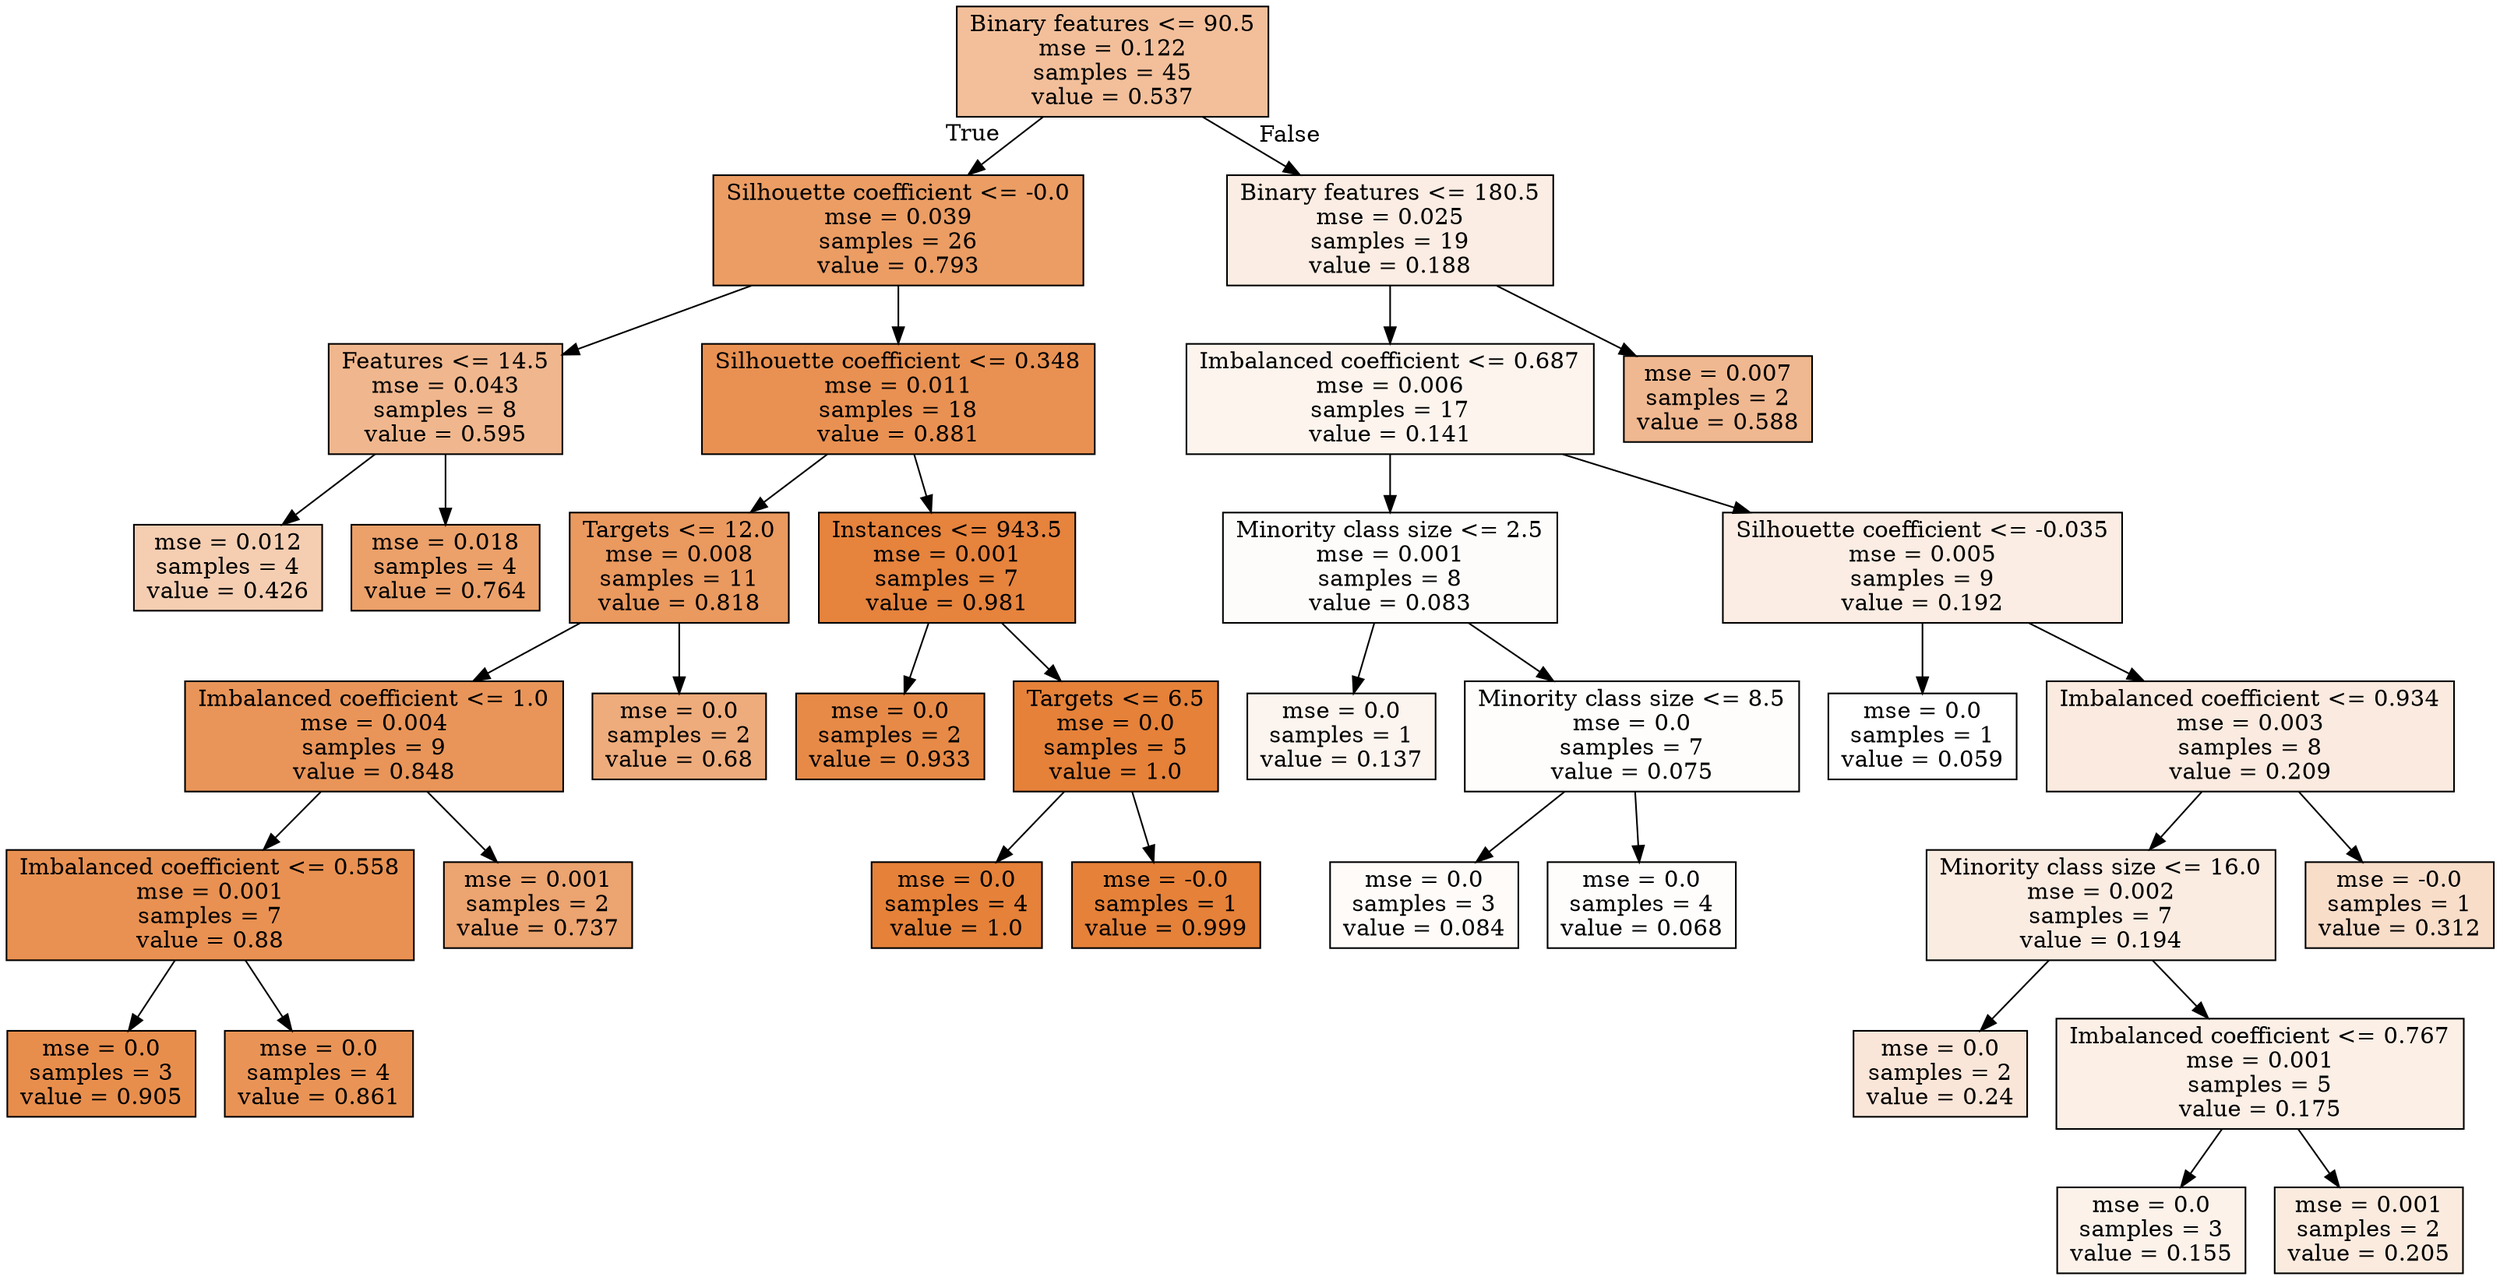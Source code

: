 digraph Tree {
node [shape=box, style="filled", color="black"] ;
0 [label="Binary features <= 90.5\nmse = 0.122\nsamples = 45\nvalue = 0.537", fillcolor="#e5813982"] ;
1 [label="Silhouette coefficient <= -0.0\nmse = 0.039\nsamples = 26\nvalue = 0.793", fillcolor="#e58139c7"] ;
0 -> 1 [labeldistance=2.5, labelangle=45, headlabel="True"] ;
2 [label="Features <= 14.5\nmse = 0.043\nsamples = 8\nvalue = 0.595", fillcolor="#e5813991"] ;
1 -> 2 ;
3 [label="mse = 0.012\nsamples = 4\nvalue = 0.426", fillcolor="#e5813963"] ;
2 -> 3 ;
4 [label="mse = 0.018\nsamples = 4\nvalue = 0.764", fillcolor="#e58139bf"] ;
2 -> 4 ;
5 [label="Silhouette coefficient <= 0.348\nmse = 0.011\nsamples = 18\nvalue = 0.881", fillcolor="#e58139df"] ;
1 -> 5 ;
6 [label="Targets <= 12.0\nmse = 0.008\nsamples = 11\nvalue = 0.818", fillcolor="#e58139ce"] ;
5 -> 6 ;
7 [label="Imbalanced coefficient <= 1.0\nmse = 0.004\nsamples = 9\nvalue = 0.848", fillcolor="#e58139d6"] ;
6 -> 7 ;
8 [label="Imbalanced coefficient <= 0.558\nmse = 0.001\nsamples = 7\nvalue = 0.88", fillcolor="#e58139de"] ;
7 -> 8 ;
9 [label="mse = 0.0\nsamples = 3\nvalue = 0.905", fillcolor="#e58139e5"] ;
8 -> 9 ;
10 [label="mse = 0.0\nsamples = 4\nvalue = 0.861", fillcolor="#e58139d9"] ;
8 -> 10 ;
11 [label="mse = 0.001\nsamples = 2\nvalue = 0.737", fillcolor="#e58139b8"] ;
7 -> 11 ;
12 [label="mse = 0.0\nsamples = 2\nvalue = 0.68", fillcolor="#e58139a8"] ;
6 -> 12 ;
13 [label="Instances <= 943.5\nmse = 0.001\nsamples = 7\nvalue = 0.981", fillcolor="#e58139fa"] ;
5 -> 13 ;
14 [label="mse = 0.0\nsamples = 2\nvalue = 0.933", fillcolor="#e58139ed"] ;
13 -> 14 ;
15 [label="Targets <= 6.5\nmse = 0.0\nsamples = 5\nvalue = 1.0", fillcolor="#e58139ff"] ;
13 -> 15 ;
16 [label="mse = 0.0\nsamples = 4\nvalue = 1.0", fillcolor="#e58139ff"] ;
15 -> 16 ;
17 [label="mse = -0.0\nsamples = 1\nvalue = 0.999", fillcolor="#e58139ff"] ;
15 -> 17 ;
18 [label="Binary features <= 180.5\nmse = 0.025\nsamples = 19\nvalue = 0.188", fillcolor="#e5813923"] ;
0 -> 18 [labeldistance=2.5, labelangle=-45, headlabel="False"] ;
19 [label="Imbalanced coefficient <= 0.687\nmse = 0.006\nsamples = 17\nvalue = 0.141", fillcolor="#e5813916"] ;
18 -> 19 ;
20 [label="Minority class size <= 2.5\nmse = 0.001\nsamples = 8\nvalue = 0.083", fillcolor="#e5813906"] ;
19 -> 20 ;
21 [label="mse = 0.0\nsamples = 1\nvalue = 0.137", fillcolor="#e5813915"] ;
20 -> 21 ;
22 [label="Minority class size <= 8.5\nmse = 0.0\nsamples = 7\nvalue = 0.075", fillcolor="#e5813904"] ;
20 -> 22 ;
23 [label="mse = 0.0\nsamples = 3\nvalue = 0.084", fillcolor="#e5813907"] ;
22 -> 23 ;
24 [label="mse = 0.0\nsamples = 4\nvalue = 0.068", fillcolor="#e5813903"] ;
22 -> 24 ;
25 [label="Silhouette coefficient <= -0.035\nmse = 0.005\nsamples = 9\nvalue = 0.192", fillcolor="#e5813924"] ;
19 -> 25 ;
26 [label="mse = 0.0\nsamples = 1\nvalue = 0.059", fillcolor="#e5813900"] ;
25 -> 26 ;
27 [label="Imbalanced coefficient <= 0.934\nmse = 0.003\nsamples = 8\nvalue = 0.209", fillcolor="#e5813929"] ;
25 -> 27 ;
28 [label="Minority class size <= 16.0\nmse = 0.002\nsamples = 7\nvalue = 0.194", fillcolor="#e5813925"] ;
27 -> 28 ;
29 [label="mse = 0.0\nsamples = 2\nvalue = 0.24", fillcolor="#e5813931"] ;
28 -> 29 ;
30 [label="Imbalanced coefficient <= 0.767\nmse = 0.001\nsamples = 5\nvalue = 0.175", fillcolor="#e5813920"] ;
28 -> 30 ;
31 [label="mse = 0.0\nsamples = 3\nvalue = 0.155", fillcolor="#e581391a"] ;
30 -> 31 ;
32 [label="mse = 0.001\nsamples = 2\nvalue = 0.205", fillcolor="#e5813928"] ;
30 -> 32 ;
33 [label="mse = -0.0\nsamples = 1\nvalue = 0.312", fillcolor="#e5813945"] ;
27 -> 33 ;
34 [label="mse = 0.007\nsamples = 2\nvalue = 0.588", fillcolor="#e581398f"] ;
18 -> 34 ;
}